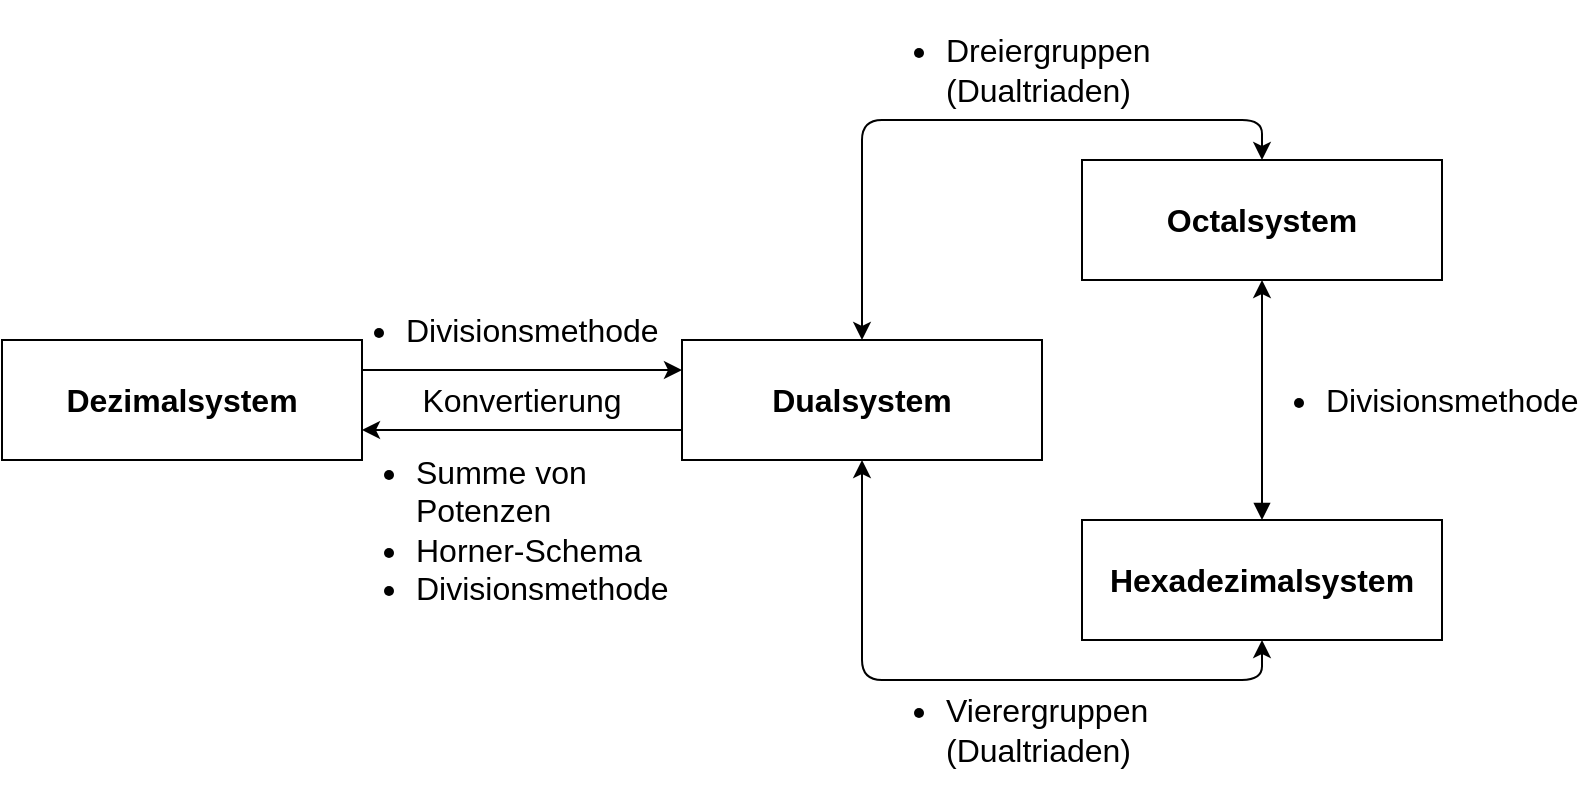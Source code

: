 <mxfile>
    <diagram id="2fYxXXaUipQ489jllucV" name="Page-1">
        <mxGraphModel dx="1021" dy="881" grid="1" gridSize="10" guides="1" tooltips="1" connect="1" arrows="1" fold="1" page="1" pageScale="1" pageWidth="800" pageHeight="450" math="0" shadow="0">
            <root>
                <mxCell id="0"/>
                <mxCell id="1" parent="0"/>
                <mxCell id="8" style="edgeStyle=none;html=1;exitX=1;exitY=0.25;exitDx=0;exitDy=0;entryX=0;entryY=0.25;entryDx=0;entryDy=0;fontFamily=Helvetica;fontSize=16;" edge="1" parent="1" source="2" target="3">
                    <mxGeometry relative="1" as="geometry"/>
                </mxCell>
                <mxCell id="2" value="Dezimalsystem" style="rounded=0;whiteSpace=wrap;html=1;fontStyle=1;fontFamily=Helvetica;fontSize=16;" vertex="1" parent="1">
                    <mxGeometry y="210" width="180" height="60" as="geometry"/>
                </mxCell>
                <mxCell id="9" style="edgeStyle=none;html=1;exitX=0;exitY=0.75;exitDx=0;exitDy=0;entryX=1;entryY=0.75;entryDx=0;entryDy=0;fontFamily=Helvetica;fontSize=16;" edge="1" parent="1" source="3" target="2">
                    <mxGeometry relative="1" as="geometry"/>
                </mxCell>
                <mxCell id="10" style="edgeStyle=elbowEdgeStyle;html=1;exitX=0.5;exitY=0;exitDx=0;exitDy=0;entryX=0.5;entryY=0;entryDx=0;entryDy=0;elbow=vertical;fontFamily=Helvetica;startArrow=classic;startFill=1;fontSize=16;" edge="1" parent="1" source="3" target="5">
                    <mxGeometry relative="1" as="geometry">
                        <Array as="points">
                            <mxPoint x="520" y="100"/>
                        </Array>
                    </mxGeometry>
                </mxCell>
                <mxCell id="11" style="edgeStyle=elbowEdgeStyle;html=1;exitX=0.5;exitY=1;exitDx=0;exitDy=0;entryX=0.5;entryY=1;entryDx=0;entryDy=0;elbow=vertical;fontFamily=Helvetica;startArrow=classic;startFill=1;fontSize=16;" edge="1" parent="1" source="3" target="4">
                    <mxGeometry relative="1" as="geometry">
                        <Array as="points">
                            <mxPoint x="520" y="380"/>
                        </Array>
                    </mxGeometry>
                </mxCell>
                <mxCell id="3" value="Dualsystem" style="rounded=0;whiteSpace=wrap;html=1;fontStyle=1;fontFamily=Helvetica;fontSize=16;" vertex="1" parent="1">
                    <mxGeometry x="340" y="210" width="180" height="60" as="geometry"/>
                </mxCell>
                <mxCell id="17" style="edgeStyle=none;html=1;exitX=0.5;exitY=0;exitDx=0;exitDy=0;entryX=0.5;entryY=1;entryDx=0;entryDy=0;startArrow=block;startFill=1;" edge="1" parent="1" source="4" target="5">
                    <mxGeometry relative="1" as="geometry"/>
                </mxCell>
                <mxCell id="4" value="Hexadezimalsystem" style="rounded=0;whiteSpace=wrap;html=1;fontStyle=1;fontFamily=Helvetica;fontSize=16;" vertex="1" parent="1">
                    <mxGeometry x="540" y="300" width="180" height="60" as="geometry"/>
                </mxCell>
                <mxCell id="5" value="Octalsystem" style="rounded=0;whiteSpace=wrap;html=1;fontStyle=1;fontFamily=Helvetica;fontSize=16;" vertex="1" parent="1">
                    <mxGeometry x="540" y="120" width="180" height="60" as="geometry"/>
                </mxCell>
                <mxCell id="12" value="Konvertierung" style="text;html=1;align=center;verticalAlign=middle;whiteSpace=wrap;rounded=0;fontSize=16;" vertex="1" parent="1">
                    <mxGeometry x="200" y="230" width="120" height="20" as="geometry"/>
                </mxCell>
                <mxCell id="13" value="&lt;ul&gt;&lt;li&gt;Divisionsmethode&lt;/li&gt;&lt;/ul&gt;" style="text;html=1;align=left;verticalAlign=middle;whiteSpace=wrap;rounded=0;fontSize=16;" vertex="1" parent="1">
                    <mxGeometry x="160" y="190" width="60" height="30" as="geometry"/>
                </mxCell>
                <mxCell id="14" value="&lt;ul&gt;&lt;li&gt;Summe von Potenzen&lt;/li&gt;&lt;li&gt;Horner-Schema&lt;/li&gt;&lt;li&gt;Divisionsmethode&lt;/li&gt;&lt;/ul&gt;" style="text;html=1;align=left;verticalAlign=middle;whiteSpace=wrap;rounded=0;fontSize=16;" vertex="1" parent="1">
                    <mxGeometry x="165" y="290" width="150" height="30" as="geometry"/>
                </mxCell>
                <mxCell id="15" value="&lt;ul&gt;&lt;li&gt;Dreiergruppen (Dualtriaden)&lt;/li&gt;&lt;/ul&gt;" style="text;html=1;align=left;verticalAlign=middle;whiteSpace=wrap;rounded=0;fontSize=16;" vertex="1" parent="1">
                    <mxGeometry x="430" y="60" width="200" height="30" as="geometry"/>
                </mxCell>
                <mxCell id="16" value="&lt;ul&gt;&lt;li&gt;Vierergruppen (Dualtriaden)&lt;/li&gt;&lt;/ul&gt;" style="text;html=1;align=left;verticalAlign=middle;whiteSpace=wrap;rounded=0;fontSize=16;" vertex="1" parent="1">
                    <mxGeometry x="430" y="390" width="200" height="30" as="geometry"/>
                </mxCell>
                <mxCell id="18" value="&lt;ul&gt;&lt;li&gt;Divisionsmethode&lt;/li&gt;&lt;/ul&gt;" style="text;html=1;align=left;verticalAlign=middle;whiteSpace=wrap;rounded=0;fontSize=16;" vertex="1" parent="1">
                    <mxGeometry x="620" y="225" width="60" height="30" as="geometry"/>
                </mxCell>
            </root>
        </mxGraphModel>
    </diagram>
</mxfile>